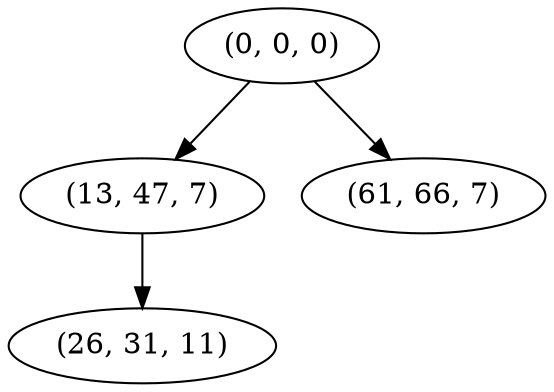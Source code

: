 digraph tree {
    "(0, 0, 0)";
    "(13, 47, 7)";
    "(26, 31, 11)";
    "(61, 66, 7)";
    "(0, 0, 0)" -> "(13, 47, 7)";
    "(0, 0, 0)" -> "(61, 66, 7)";
    "(13, 47, 7)" -> "(26, 31, 11)";
}
